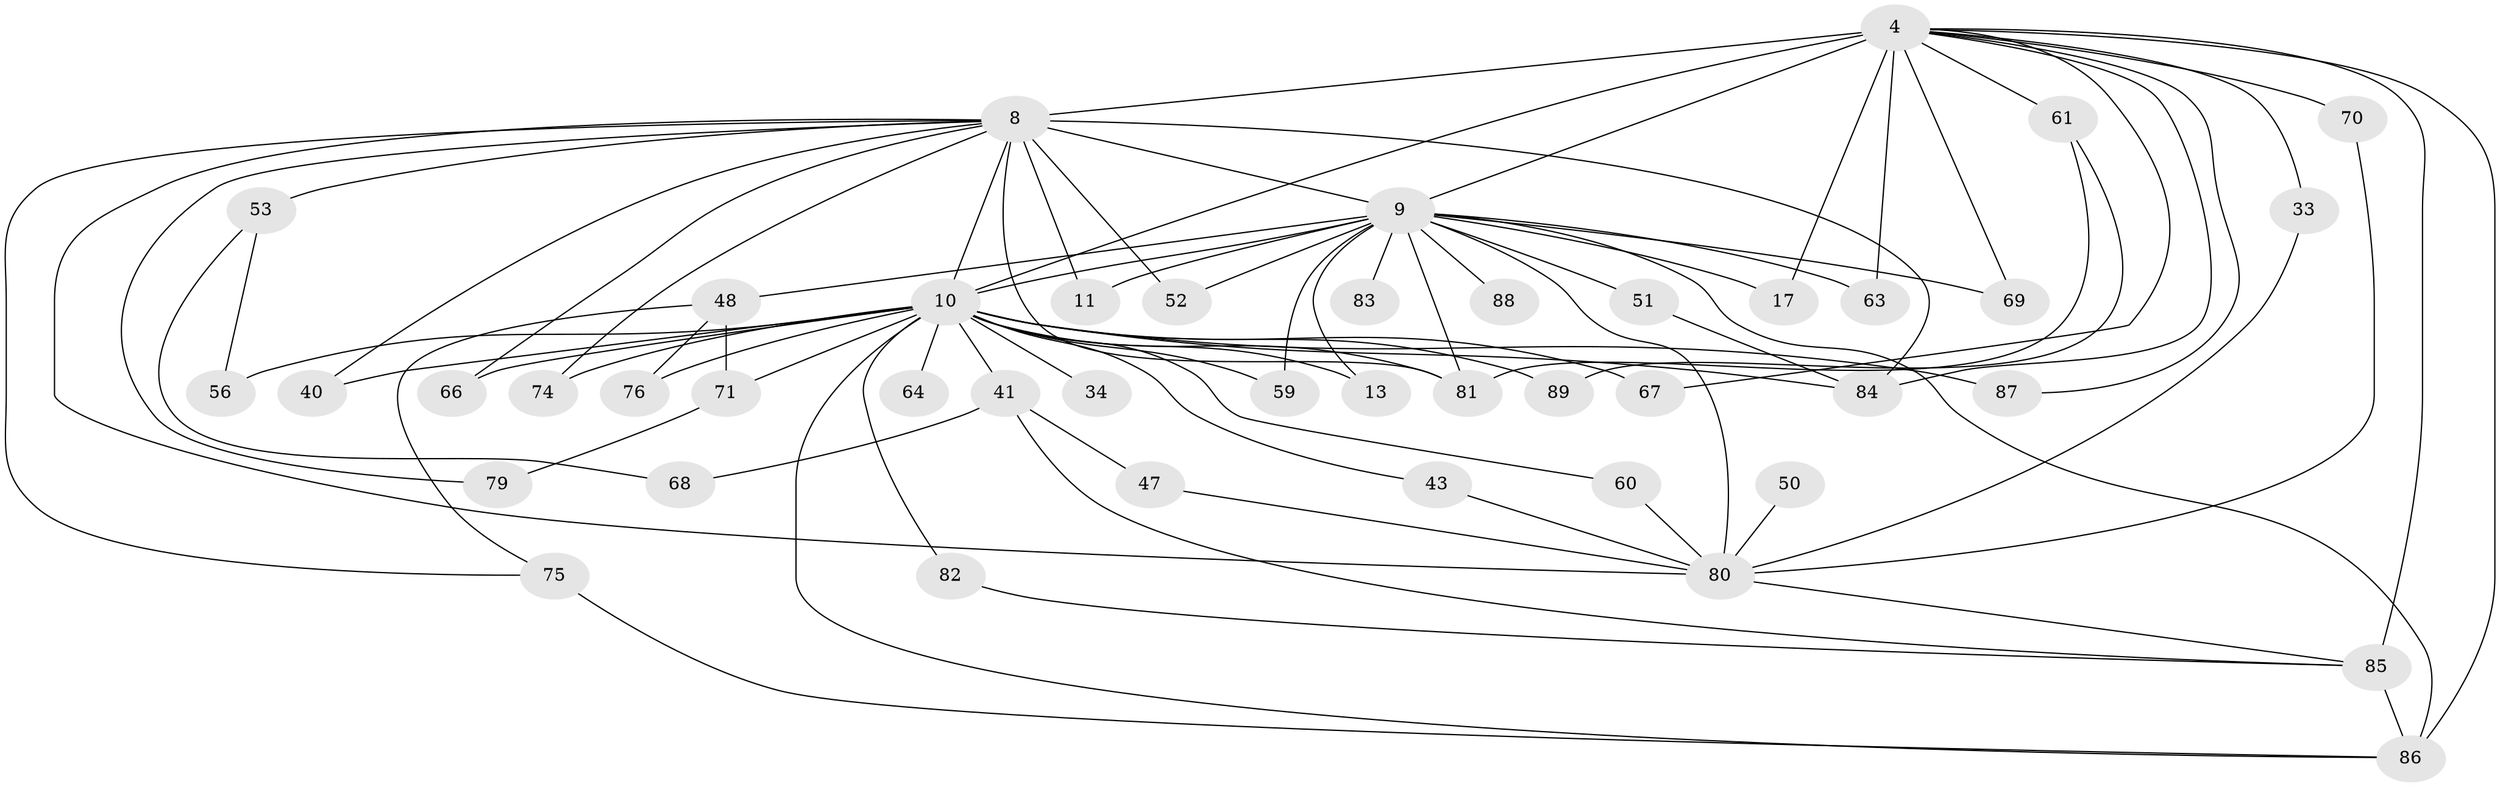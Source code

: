 // original degree distribution, {18: 0.02247191011235955, 19: 0.0449438202247191, 24: 0.011235955056179775, 16: 0.033707865168539325, 2: 0.5056179775280899, 5: 0.056179775280898875, 4: 0.1348314606741573, 11: 0.011235955056179775, 3: 0.1797752808988764}
// Generated by graph-tools (version 1.1) at 2025/45/03/09/25 04:45:06]
// undirected, 44 vertices, 84 edges
graph export_dot {
graph [start="1"]
  node [color=gray90,style=filled];
  4 [super="+2"];
  8 [super="+1"];
  9 [super="+3"];
  10 [super="+7+6"];
  11;
  13;
  17;
  33;
  34;
  40;
  41 [super="+14"];
  43;
  47;
  48 [super="+39"];
  50;
  51;
  52;
  53;
  56;
  59;
  60;
  61;
  63;
  64;
  66 [super="+35"];
  67;
  68;
  69;
  70 [super="+65"];
  71 [super="+57"];
  74 [super="+44"];
  75 [super="+27"];
  76 [super="+20"];
  79;
  80 [super="+62+22"];
  81 [super="+73+29+72+77+54+23"];
  82;
  83;
  84 [super="+21+38+46"];
  85 [super="+58+78+36"];
  86 [super="+24+55+28"];
  87 [super="+49"];
  88;
  89;
  4 -- 8 [weight=4];
  4 -- 9 [weight=4];
  4 -- 10 [weight=8];
  4 -- 17;
  4 -- 33;
  4 -- 61 [weight=2];
  4 -- 67;
  4 -- 69;
  4 -- 70 [weight=2];
  4 -- 63;
  4 -- 87;
  4 -- 84 [weight=2];
  4 -- 85 [weight=5];
  4 -- 86;
  8 -- 9 [weight=4];
  8 -- 10 [weight=8];
  8 -- 53 [weight=2];
  8 -- 74;
  8 -- 79;
  8 -- 11;
  8 -- 40;
  8 -- 52;
  8 -- 66 [weight=2];
  8 -- 84 [weight=3];
  8 -- 80;
  8 -- 75;
  8 -- 81 [weight=5];
  9 -- 10 [weight=8];
  9 -- 11;
  9 -- 13;
  9 -- 48 [weight=2];
  9 -- 59;
  9 -- 63;
  9 -- 88 [weight=2];
  9 -- 69;
  9 -- 17;
  9 -- 83;
  9 -- 51;
  9 -- 52;
  9 -- 86 [weight=3];
  9 -- 80 [weight=4];
  9 -- 81 [weight=2];
  10 -- 34 [weight=2];
  10 -- 60;
  10 -- 66 [weight=2];
  10 -- 67;
  10 -- 71 [weight=2];
  10 -- 87 [weight=2];
  10 -- 40;
  10 -- 89;
  10 -- 41 [weight=2];
  10 -- 76 [weight=2];
  10 -- 84 [weight=3];
  10 -- 64 [weight=2];
  10 -- 13;
  10 -- 82;
  10 -- 86;
  10 -- 43;
  10 -- 56;
  10 -- 59;
  10 -- 74;
  10 -- 81;
  33 -- 80;
  41 -- 68;
  41 -- 47;
  41 -- 85;
  43 -- 80;
  47 -- 80;
  48 -- 71;
  48 -- 76;
  48 -- 75;
  50 -- 80;
  51 -- 84;
  53 -- 56;
  53 -- 68;
  60 -- 80;
  61 -- 89;
  61 -- 81;
  70 -- 80;
  71 -- 79;
  75 -- 86 [weight=2];
  80 -- 85 [weight=2];
  82 -- 85;
  85 -- 86;
}

